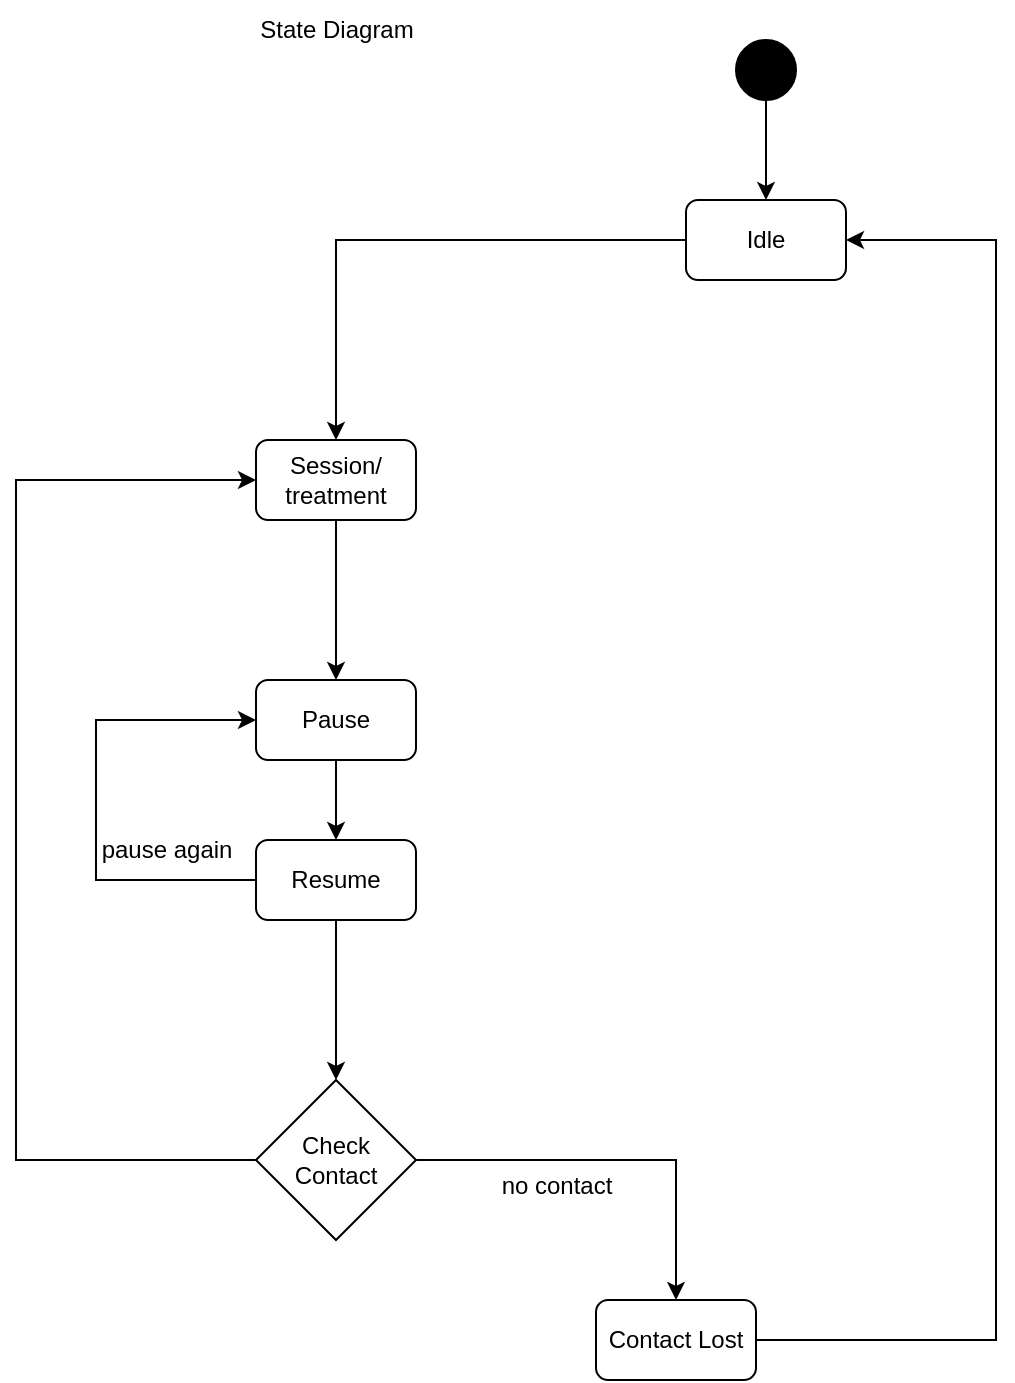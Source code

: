 <mxfile version="23.0.2" type="device">
  <diagram name="stateDiagram#1" id="piOosJePttCMSbfONAx7">
    <mxGraphModel dx="695" dy="1403" grid="1" gridSize="10" guides="1" tooltips="1" connect="1" arrows="1" fold="1" page="1" pageScale="1" pageWidth="850" pageHeight="1100" math="0" shadow="0">
      <root>
        <mxCell id="0" />
        <mxCell id="1" parent="0" />
        <mxCell id="Rju-3n1qhBMeMpd1IRmQ-2" style="edgeStyle=orthogonalEdgeStyle;rounded=0;orthogonalLoop=1;jettySize=auto;html=1;entryX=0.5;entryY=0;entryDx=0;entryDy=0;" edge="1" parent="1" source="Rju-3n1qhBMeMpd1IRmQ-1" target="Rju-3n1qhBMeMpd1IRmQ-3">
          <mxGeometry relative="1" as="geometry">
            <mxPoint x="530" y="230" as="targetPoint" />
          </mxGeometry>
        </mxCell>
        <mxCell id="Rju-3n1qhBMeMpd1IRmQ-1" value="" style="ellipse;fillColor=strokeColor;html=1;" vertex="1" parent="1">
          <mxGeometry x="520" y="160" width="30" height="30" as="geometry" />
        </mxCell>
        <mxCell id="Rju-3n1qhBMeMpd1IRmQ-4" style="edgeStyle=orthogonalEdgeStyle;rounded=0;orthogonalLoop=1;jettySize=auto;html=1;entryX=0.5;entryY=0;entryDx=0;entryDy=0;" edge="1" parent="1" source="Rju-3n1qhBMeMpd1IRmQ-3" target="Rju-3n1qhBMeMpd1IRmQ-5">
          <mxGeometry relative="1" as="geometry">
            <mxPoint x="320" y="340" as="targetPoint" />
          </mxGeometry>
        </mxCell>
        <mxCell id="Rju-3n1qhBMeMpd1IRmQ-3" value="Idle" style="rounded=1;whiteSpace=wrap;html=1;" vertex="1" parent="1">
          <mxGeometry x="495" y="240" width="80" height="40" as="geometry" />
        </mxCell>
        <mxCell id="Rju-3n1qhBMeMpd1IRmQ-31" style="edgeStyle=orthogonalEdgeStyle;rounded=0;orthogonalLoop=1;jettySize=auto;html=1;entryX=0.5;entryY=0;entryDx=0;entryDy=0;" edge="1" parent="1" source="Rju-3n1qhBMeMpd1IRmQ-5" target="Rju-3n1qhBMeMpd1IRmQ-6">
          <mxGeometry relative="1" as="geometry" />
        </mxCell>
        <mxCell id="Rju-3n1qhBMeMpd1IRmQ-5" value="Session/&lt;br&gt;treatment" style="rounded=1;whiteSpace=wrap;html=1;" vertex="1" parent="1">
          <mxGeometry x="280" y="360" width="80" height="40" as="geometry" />
        </mxCell>
        <mxCell id="Rju-3n1qhBMeMpd1IRmQ-9" style="edgeStyle=orthogonalEdgeStyle;rounded=0;orthogonalLoop=1;jettySize=auto;html=1;entryX=0.5;entryY=0;entryDx=0;entryDy=0;" edge="1" parent="1" source="Rju-3n1qhBMeMpd1IRmQ-6" target="Rju-3n1qhBMeMpd1IRmQ-7">
          <mxGeometry relative="1" as="geometry" />
        </mxCell>
        <mxCell id="Rju-3n1qhBMeMpd1IRmQ-6" value="Pause" style="rounded=1;whiteSpace=wrap;html=1;" vertex="1" parent="1">
          <mxGeometry x="280" y="480" width="80" height="40" as="geometry" />
        </mxCell>
        <mxCell id="Rju-3n1qhBMeMpd1IRmQ-10" style="edgeStyle=orthogonalEdgeStyle;rounded=0;orthogonalLoop=1;jettySize=auto;html=1;entryX=0;entryY=0.5;entryDx=0;entryDy=0;" edge="1" parent="1" source="Rju-3n1qhBMeMpd1IRmQ-7" target="Rju-3n1qhBMeMpd1IRmQ-6">
          <mxGeometry relative="1" as="geometry">
            <Array as="points">
              <mxPoint x="200" y="580" />
              <mxPoint x="200" y="500" />
            </Array>
          </mxGeometry>
        </mxCell>
        <mxCell id="Rju-3n1qhBMeMpd1IRmQ-32" style="edgeStyle=orthogonalEdgeStyle;rounded=0;orthogonalLoop=1;jettySize=auto;html=1;entryX=0.5;entryY=0;entryDx=0;entryDy=0;" edge="1" parent="1" source="Rju-3n1qhBMeMpd1IRmQ-7" target="Rju-3n1qhBMeMpd1IRmQ-22">
          <mxGeometry relative="1" as="geometry" />
        </mxCell>
        <mxCell id="Rju-3n1qhBMeMpd1IRmQ-7" value="Resume" style="rounded=1;whiteSpace=wrap;html=1;" vertex="1" parent="1">
          <mxGeometry x="280" y="560" width="80" height="40" as="geometry" />
        </mxCell>
        <mxCell id="Rju-3n1qhBMeMpd1IRmQ-11" value="pause again" style="text;html=1;align=center;verticalAlign=middle;resizable=0;points=[];autosize=1;strokeColor=none;fillColor=none;" vertex="1" parent="1">
          <mxGeometry x="190" y="550" width="90" height="30" as="geometry" />
        </mxCell>
        <mxCell id="Rju-3n1qhBMeMpd1IRmQ-26" style="edgeStyle=orthogonalEdgeStyle;rounded=0;orthogonalLoop=1;jettySize=auto;html=1;entryX=0;entryY=0.5;entryDx=0;entryDy=0;" edge="1" parent="1" source="Rju-3n1qhBMeMpd1IRmQ-22" target="Rju-3n1qhBMeMpd1IRmQ-5">
          <mxGeometry relative="1" as="geometry">
            <mxPoint x="170" y="790" as="targetPoint" />
            <Array as="points">
              <mxPoint x="160" y="720" />
              <mxPoint x="160" y="380" />
            </Array>
          </mxGeometry>
        </mxCell>
        <mxCell id="Rju-3n1qhBMeMpd1IRmQ-27" style="edgeStyle=orthogonalEdgeStyle;rounded=0;orthogonalLoop=1;jettySize=auto;html=1;entryX=0.5;entryY=0;entryDx=0;entryDy=0;" edge="1" parent="1" source="Rju-3n1qhBMeMpd1IRmQ-22" target="Rju-3n1qhBMeMpd1IRmQ-24">
          <mxGeometry relative="1" as="geometry" />
        </mxCell>
        <mxCell id="Rju-3n1qhBMeMpd1IRmQ-22" value="Check Contact" style="rhombus;whiteSpace=wrap;html=1;" vertex="1" parent="1">
          <mxGeometry x="280" y="680" width="80" height="80" as="geometry" />
        </mxCell>
        <mxCell id="Rju-3n1qhBMeMpd1IRmQ-29" style="edgeStyle=orthogonalEdgeStyle;rounded=0;orthogonalLoop=1;jettySize=auto;html=1;entryX=1;entryY=0.5;entryDx=0;entryDy=0;" edge="1" parent="1" source="Rju-3n1qhBMeMpd1IRmQ-24" target="Rju-3n1qhBMeMpd1IRmQ-3">
          <mxGeometry relative="1" as="geometry">
            <mxPoint x="585" y="410" as="targetPoint" />
            <Array as="points">
              <mxPoint x="650" y="810" />
              <mxPoint x="650" y="260" />
            </Array>
          </mxGeometry>
        </mxCell>
        <mxCell id="Rju-3n1qhBMeMpd1IRmQ-24" value="Contact Lost" style="rounded=1;whiteSpace=wrap;html=1;" vertex="1" parent="1">
          <mxGeometry x="450" y="790" width="80" height="40" as="geometry" />
        </mxCell>
        <mxCell id="Rju-3n1qhBMeMpd1IRmQ-28" value="no contact" style="text;html=1;align=center;verticalAlign=middle;resizable=0;points=[];autosize=1;strokeColor=none;fillColor=none;" vertex="1" parent="1">
          <mxGeometry x="390" y="718" width="80" height="30" as="geometry" />
        </mxCell>
        <mxCell id="Rju-3n1qhBMeMpd1IRmQ-33" value="State Diagram" style="text;html=1;align=center;verticalAlign=middle;resizable=0;points=[];autosize=1;strokeColor=none;fillColor=none;" vertex="1" parent="1">
          <mxGeometry x="270" y="140" width="100" height="30" as="geometry" />
        </mxCell>
      </root>
    </mxGraphModel>
  </diagram>
</mxfile>
